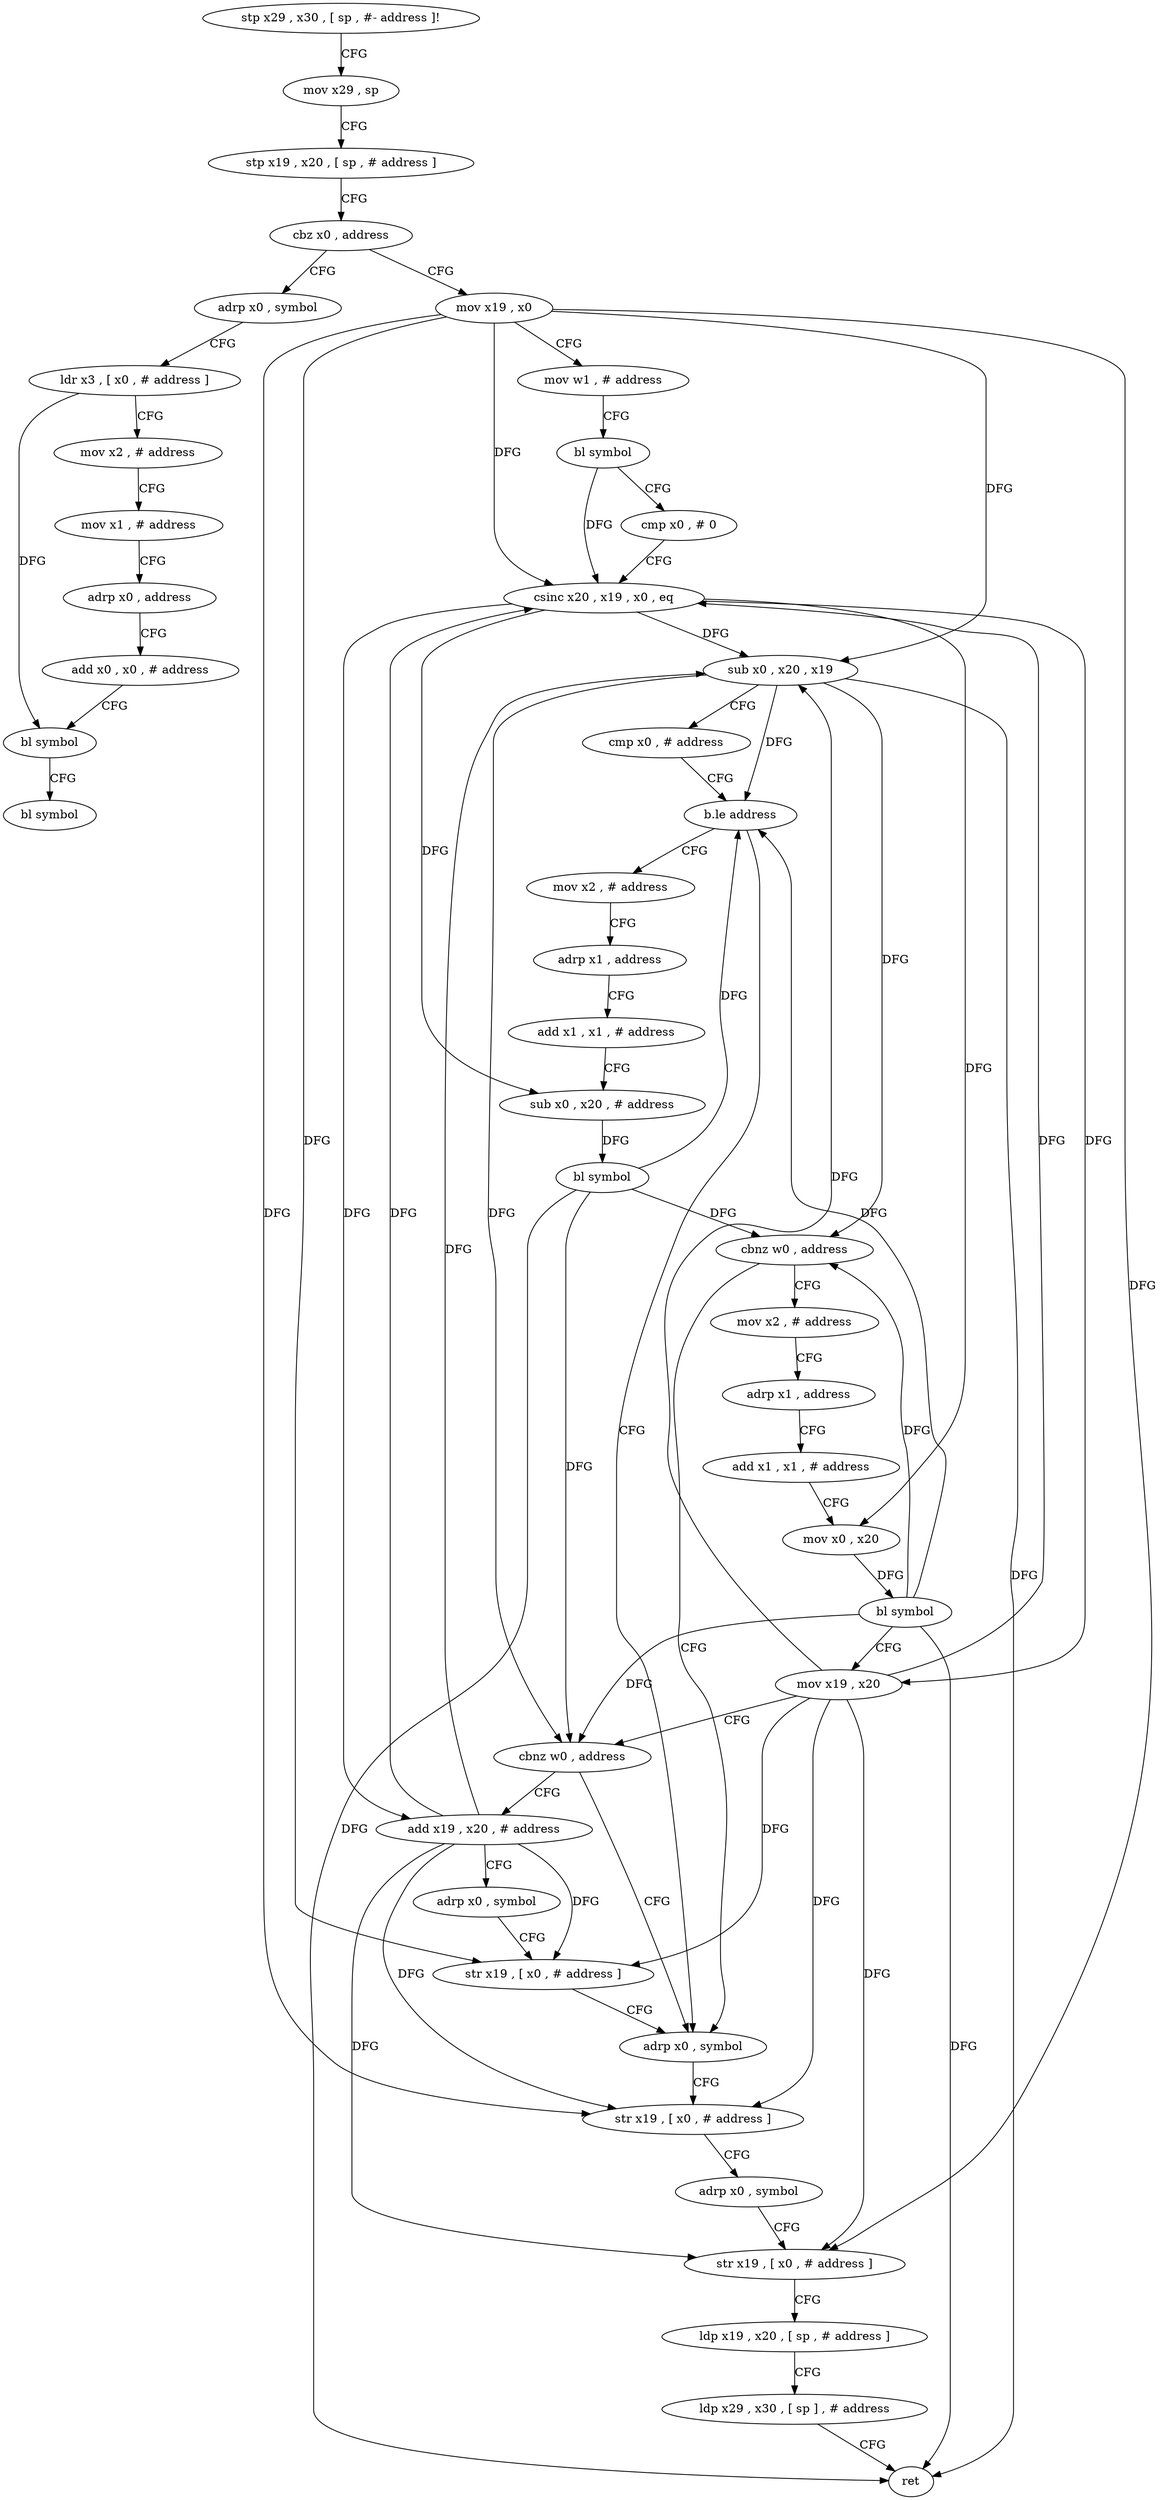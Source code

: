 digraph "func" {
"4205524" [label = "stp x29 , x30 , [ sp , #- address ]!" ]
"4205528" [label = "mov x29 , sp" ]
"4205532" [label = "stp x19 , x20 , [ sp , # address ]" ]
"4205536" [label = "cbz x0 , address" ]
"4205664" [label = "adrp x0 , symbol" ]
"4205540" [label = "mov x19 , x0" ]
"4205668" [label = "ldr x3 , [ x0 , # address ]" ]
"4205672" [label = "mov x2 , # address" ]
"4205676" [label = "mov x1 , # address" ]
"4205680" [label = "adrp x0 , address" ]
"4205684" [label = "add x0 , x0 , # address" ]
"4205688" [label = "bl symbol" ]
"4205692" [label = "bl symbol" ]
"4205544" [label = "mov w1 , # address" ]
"4205548" [label = "bl symbol" ]
"4205552" [label = "cmp x0 , # 0" ]
"4205556" [label = "csinc x20 , x19 , x0 , eq" ]
"4205560" [label = "sub x0 , x20 , x19" ]
"4205564" [label = "cmp x0 , # address" ]
"4205568" [label = "b.le address" ]
"4205636" [label = "adrp x0 , symbol" ]
"4205572" [label = "mov x2 , # address" ]
"4205640" [label = "str x19 , [ x0 , # address ]" ]
"4205644" [label = "adrp x0 , symbol" ]
"4205648" [label = "str x19 , [ x0 , # address ]" ]
"4205652" [label = "ldp x19 , x20 , [ sp , # address ]" ]
"4205656" [label = "ldp x29 , x30 , [ sp ] , # address" ]
"4205660" [label = "ret" ]
"4205576" [label = "adrp x1 , address" ]
"4205580" [label = "add x1 , x1 , # address" ]
"4205584" [label = "sub x0 , x20 , # address" ]
"4205588" [label = "bl symbol" ]
"4205592" [label = "cbnz w0 , address" ]
"4205596" [label = "mov x2 , # address" ]
"4205600" [label = "adrp x1 , address" ]
"4205604" [label = "add x1 , x1 , # address" ]
"4205608" [label = "mov x0 , x20" ]
"4205612" [label = "bl symbol" ]
"4205616" [label = "mov x19 , x20" ]
"4205620" [label = "cbnz w0 , address" ]
"4205624" [label = "add x19 , x20 , # address" ]
"4205628" [label = "adrp x0 , symbol" ]
"4205632" [label = "str x19 , [ x0 , # address ]" ]
"4205524" -> "4205528" [ label = "CFG" ]
"4205528" -> "4205532" [ label = "CFG" ]
"4205532" -> "4205536" [ label = "CFG" ]
"4205536" -> "4205664" [ label = "CFG" ]
"4205536" -> "4205540" [ label = "CFG" ]
"4205664" -> "4205668" [ label = "CFG" ]
"4205540" -> "4205544" [ label = "CFG" ]
"4205540" -> "4205556" [ label = "DFG" ]
"4205540" -> "4205560" [ label = "DFG" ]
"4205540" -> "4205640" [ label = "DFG" ]
"4205540" -> "4205648" [ label = "DFG" ]
"4205540" -> "4205632" [ label = "DFG" ]
"4205668" -> "4205672" [ label = "CFG" ]
"4205668" -> "4205688" [ label = "DFG" ]
"4205672" -> "4205676" [ label = "CFG" ]
"4205676" -> "4205680" [ label = "CFG" ]
"4205680" -> "4205684" [ label = "CFG" ]
"4205684" -> "4205688" [ label = "CFG" ]
"4205688" -> "4205692" [ label = "CFG" ]
"4205544" -> "4205548" [ label = "CFG" ]
"4205548" -> "4205552" [ label = "CFG" ]
"4205548" -> "4205556" [ label = "DFG" ]
"4205552" -> "4205556" [ label = "CFG" ]
"4205556" -> "4205560" [ label = "DFG" ]
"4205556" -> "4205584" [ label = "DFG" ]
"4205556" -> "4205608" [ label = "DFG" ]
"4205556" -> "4205616" [ label = "DFG" ]
"4205556" -> "4205624" [ label = "DFG" ]
"4205560" -> "4205564" [ label = "CFG" ]
"4205560" -> "4205568" [ label = "DFG" ]
"4205560" -> "4205660" [ label = "DFG" ]
"4205560" -> "4205592" [ label = "DFG" ]
"4205560" -> "4205620" [ label = "DFG" ]
"4205564" -> "4205568" [ label = "CFG" ]
"4205568" -> "4205636" [ label = "CFG" ]
"4205568" -> "4205572" [ label = "CFG" ]
"4205636" -> "4205640" [ label = "CFG" ]
"4205572" -> "4205576" [ label = "CFG" ]
"4205640" -> "4205644" [ label = "CFG" ]
"4205644" -> "4205648" [ label = "CFG" ]
"4205648" -> "4205652" [ label = "CFG" ]
"4205652" -> "4205656" [ label = "CFG" ]
"4205656" -> "4205660" [ label = "CFG" ]
"4205576" -> "4205580" [ label = "CFG" ]
"4205580" -> "4205584" [ label = "CFG" ]
"4205584" -> "4205588" [ label = "DFG" ]
"4205588" -> "4205592" [ label = "DFG" ]
"4205588" -> "4205568" [ label = "DFG" ]
"4205588" -> "4205660" [ label = "DFG" ]
"4205588" -> "4205620" [ label = "DFG" ]
"4205592" -> "4205636" [ label = "CFG" ]
"4205592" -> "4205596" [ label = "CFG" ]
"4205596" -> "4205600" [ label = "CFG" ]
"4205600" -> "4205604" [ label = "CFG" ]
"4205604" -> "4205608" [ label = "CFG" ]
"4205608" -> "4205612" [ label = "DFG" ]
"4205612" -> "4205616" [ label = "CFG" ]
"4205612" -> "4205568" [ label = "DFG" ]
"4205612" -> "4205592" [ label = "DFG" ]
"4205612" -> "4205660" [ label = "DFG" ]
"4205612" -> "4205620" [ label = "DFG" ]
"4205616" -> "4205620" [ label = "CFG" ]
"4205616" -> "4205556" [ label = "DFG" ]
"4205616" -> "4205560" [ label = "DFG" ]
"4205616" -> "4205640" [ label = "DFG" ]
"4205616" -> "4205648" [ label = "DFG" ]
"4205616" -> "4205632" [ label = "DFG" ]
"4205620" -> "4205636" [ label = "CFG" ]
"4205620" -> "4205624" [ label = "CFG" ]
"4205624" -> "4205628" [ label = "CFG" ]
"4205624" -> "4205556" [ label = "DFG" ]
"4205624" -> "4205560" [ label = "DFG" ]
"4205624" -> "4205640" [ label = "DFG" ]
"4205624" -> "4205648" [ label = "DFG" ]
"4205624" -> "4205632" [ label = "DFG" ]
"4205628" -> "4205632" [ label = "CFG" ]
"4205632" -> "4205636" [ label = "CFG" ]
}
